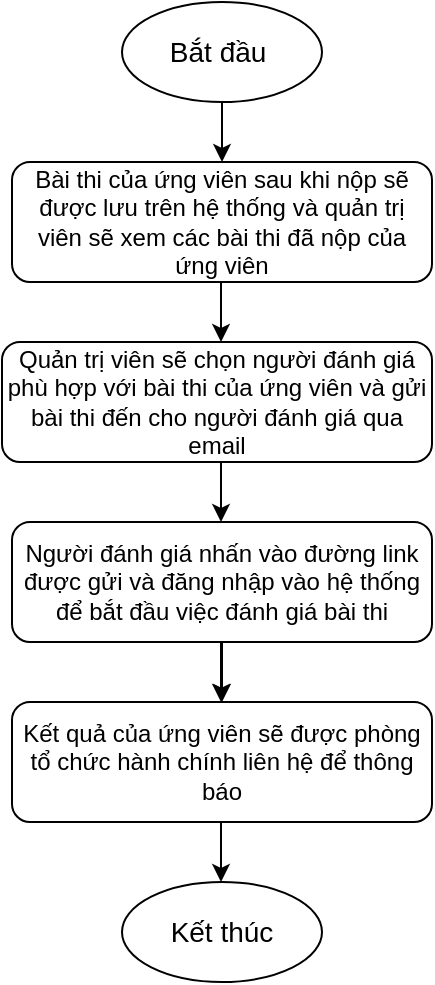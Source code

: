 <mxfile version="15.2.7" type="device"><diagram id="_rQGepEPbSGXLYelQHI5" name="Page-1"><mxGraphModel dx="1422" dy="754" grid="1" gridSize="10" guides="1" tooltips="1" connect="1" arrows="1" fold="1" page="1" pageScale="1" pageWidth="850" pageHeight="1100" math="0" shadow="0"><root><mxCell id="0"/><mxCell id="1" parent="0"/><mxCell id="-ZwvZDjrd6QpwR6DQQ4--1" value="Bắt đầu&amp;nbsp;" style="ellipse;whiteSpace=wrap;html=1;fontSize=14;" vertex="1" parent="1"><mxGeometry x="350" y="40" width="100" height="50" as="geometry"/></mxCell><mxCell id="-ZwvZDjrd6QpwR6DQQ4--2" value="" style="endArrow=classic;html=1;exitX=0.5;exitY=1;exitDx=0;exitDy=0;fontSize=14;" edge="1" parent="1"><mxGeometry width="50" height="50" relative="1" as="geometry"><mxPoint x="400" y="90" as="sourcePoint"/><mxPoint x="400" y="120" as="targetPoint"/></mxGeometry></mxCell><mxCell id="-ZwvZDjrd6QpwR6DQQ4--3" value="Bài thi của ứng viên sau khi nộp sẽ được lưu trên hệ thống và quản trị viên sẽ xem các bài thi đã nộp của ứng viên" style="rounded=1;whiteSpace=wrap;html=1;" vertex="1" parent="1"><mxGeometry x="295" y="120" width="210" height="60" as="geometry"/></mxCell><mxCell id="-ZwvZDjrd6QpwR6DQQ4--4" value="" style="endArrow=classic;html=1;exitX=0.5;exitY=1;exitDx=0;exitDy=0;fontSize=14;" edge="1" parent="1"><mxGeometry width="50" height="50" relative="1" as="geometry"><mxPoint x="399.5" y="180" as="sourcePoint"/><mxPoint x="399.5" y="210" as="targetPoint"/></mxGeometry></mxCell><mxCell id="-ZwvZDjrd6QpwR6DQQ4--5" value="Quản trị viên sẽ chọn người đánh giá phù hợp với bài thi của ứng viên và gửi bài thi đến cho người đánh giá qua email" style="rounded=1;whiteSpace=wrap;html=1;" vertex="1" parent="1"><mxGeometry x="290" y="210" width="215" height="60" as="geometry"/></mxCell><mxCell id="-ZwvZDjrd6QpwR6DQQ4--6" value="" style="endArrow=classic;html=1;exitX=0.5;exitY=1;exitDx=0;exitDy=0;fontSize=14;" edge="1" parent="1"><mxGeometry width="50" height="50" relative="1" as="geometry"><mxPoint x="399.5" y="270" as="sourcePoint"/><mxPoint x="399.5" y="300" as="targetPoint"/></mxGeometry></mxCell><mxCell id="-ZwvZDjrd6QpwR6DQQ4--11" value="" style="edgeStyle=orthogonalEdgeStyle;rounded=0;orthogonalLoop=1;jettySize=auto;html=1;" edge="1" parent="1" source="-ZwvZDjrd6QpwR6DQQ4--7" target="-ZwvZDjrd6QpwR6DQQ4--9"><mxGeometry relative="1" as="geometry"/></mxCell><mxCell id="-ZwvZDjrd6QpwR6DQQ4--7" value="Người đánh giá nhấn vào đường link được gửi và đăng nhập vào hệ thống để bắt đầu việc đánh giá bài thi" style="rounded=1;whiteSpace=wrap;html=1;" vertex="1" parent="1"><mxGeometry x="295" y="300" width="210" height="60" as="geometry"/></mxCell><mxCell id="-ZwvZDjrd6QpwR6DQQ4--8" value="" style="endArrow=classic;html=1;exitX=0.5;exitY=1;exitDx=0;exitDy=0;fontSize=14;" edge="1" parent="1"><mxGeometry width="50" height="50" relative="1" as="geometry"><mxPoint x="399.5" y="360" as="sourcePoint"/><mxPoint x="399.5" y="390" as="targetPoint"/></mxGeometry></mxCell><mxCell id="-ZwvZDjrd6QpwR6DQQ4--9" value="Kết quả của ứng viên sẽ được phòng tổ chức hành chính liên hệ để thông báo" style="rounded=1;whiteSpace=wrap;html=1;" vertex="1" parent="1"><mxGeometry x="295" y="390" width="210" height="60" as="geometry"/></mxCell><mxCell id="-ZwvZDjrd6QpwR6DQQ4--10" value="Kết thúc" style="ellipse;whiteSpace=wrap;html=1;fontSize=14;" vertex="1" parent="1"><mxGeometry x="350" y="480" width="100" height="50" as="geometry"/></mxCell><mxCell id="-ZwvZDjrd6QpwR6DQQ4--12" value="" style="endArrow=classic;html=1;exitX=0.5;exitY=1;exitDx=0;exitDy=0;fontSize=14;" edge="1" parent="1"><mxGeometry width="50" height="50" relative="1" as="geometry"><mxPoint x="399.5" y="450" as="sourcePoint"/><mxPoint x="399.5" y="480" as="targetPoint"/></mxGeometry></mxCell></root></mxGraphModel></diagram></mxfile>